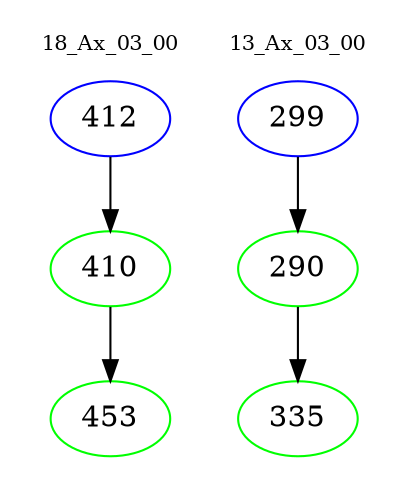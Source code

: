 digraph{
subgraph cluster_0 {
color = white
label = "18_Ax_03_00";
fontsize=10;
T0_412 [label="412", color="blue"]
T0_412 -> T0_410 [color="black"]
T0_410 [label="410", color="green"]
T0_410 -> T0_453 [color="black"]
T0_453 [label="453", color="green"]
}
subgraph cluster_1 {
color = white
label = "13_Ax_03_00";
fontsize=10;
T1_299 [label="299", color="blue"]
T1_299 -> T1_290 [color="black"]
T1_290 [label="290", color="green"]
T1_290 -> T1_335 [color="black"]
T1_335 [label="335", color="green"]
}
}
